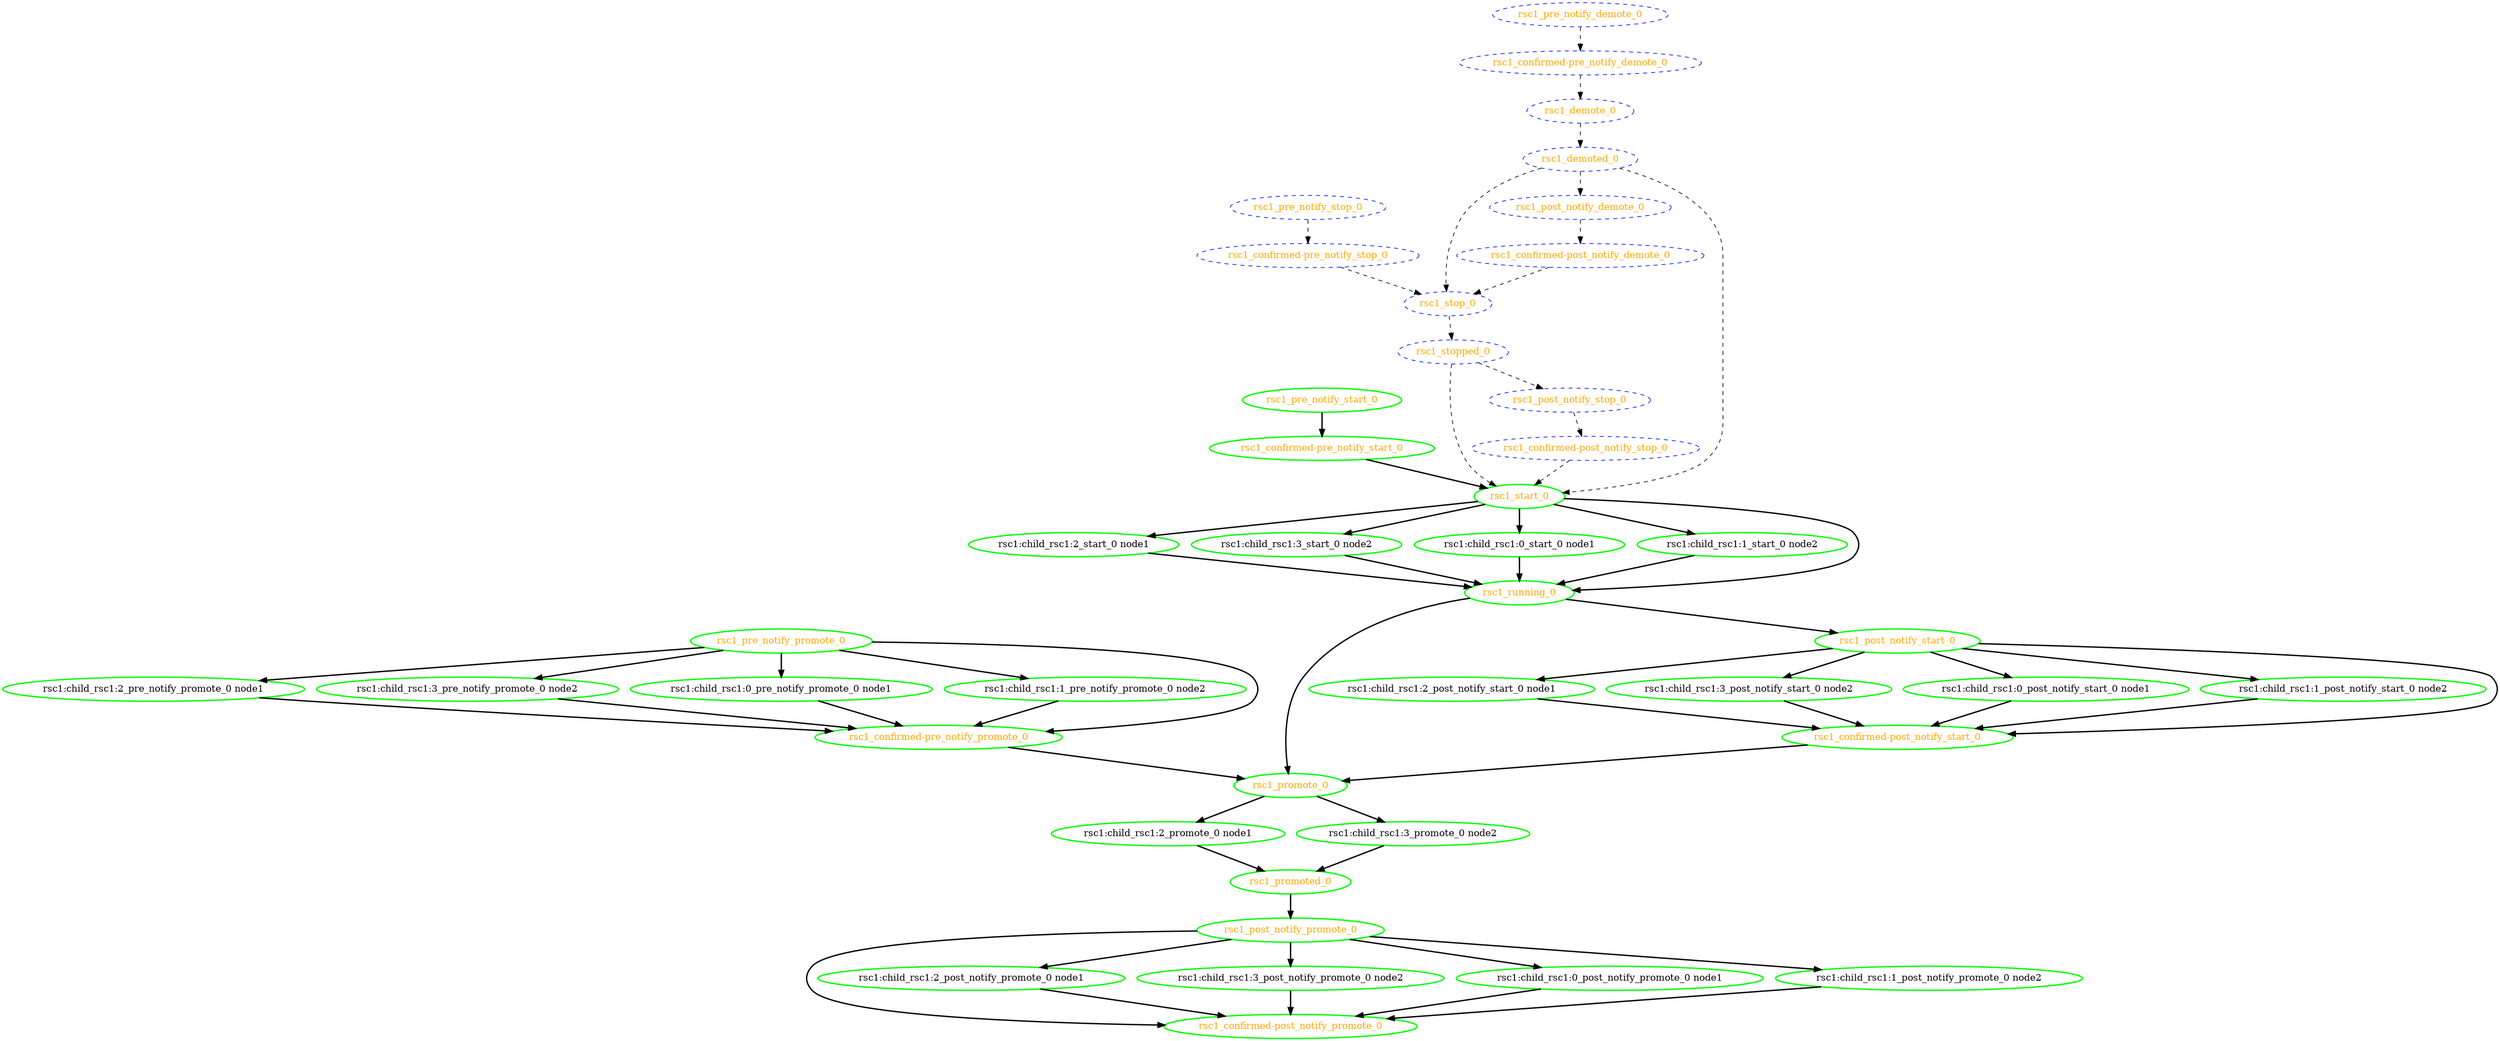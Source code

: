 digraph "g" {
	size = "30,30"
"rsc1:child_rsc1:2_start_0 node1" [ style=bold color="green" fontcolor="black" ]
"rsc1:child_rsc1:2_promote_0 node1" [ style=bold color="green" fontcolor="black" ]
"rsc1:child_rsc1:3_start_0 node2" [ style=bold color="green" fontcolor="black" ]
"rsc1:child_rsc1:3_promote_0 node2" [ style=bold color="green" fontcolor="black" ]
"rsc1:child_rsc1:0_start_0 node1" [ style=bold color="green" fontcolor="black" ]
"rsc1:child_rsc1:1_start_0 node2" [ style=bold color="green" fontcolor="black" ]
"rsc1_start_0" [ style=bold color="green" fontcolor="orange" ]
"rsc1_running_0" [ style=bold color="green" fontcolor="orange" ]
"rsc1_pre_notify_start_0" [ style=bold color="green" fontcolor="orange" ]
"rsc1_confirmed-pre_notify_start_0" [ style=bold color="green" fontcolor="orange" ]
"rsc1_post_notify_start_0" [ style=bold color="green" fontcolor="orange" ]
"rsc1_confirmed-post_notify_start_0" [ style=bold color="green" fontcolor="orange" ]
"rsc1_stop_0" [ style="dashed" color="blue" fontcolor="orange" ]
"rsc1_stopped_0" [ style="dashed" color="blue" fontcolor="orange" ]
"rsc1_pre_notify_stop_0" [ style="dashed" color="blue" fontcolor="orange" ]
"rsc1_confirmed-pre_notify_stop_0" [ style="dashed" color="blue" fontcolor="orange" ]
"rsc1_post_notify_stop_0" [ style="dashed" color="blue" fontcolor="orange" ]
"rsc1_confirmed-post_notify_stop_0" [ style="dashed" color="blue" fontcolor="orange" ]
"rsc1_promote_0" [ style=bold color="green" fontcolor="orange" ]
"rsc1_promoted_0" [ style=bold color="green" fontcolor="orange" ]
"rsc1_pre_notify_promote_0" [ style=bold color="green" fontcolor="orange" ]
"rsc1_confirmed-pre_notify_promote_0" [ style=bold color="green" fontcolor="orange" ]
"rsc1_post_notify_promote_0" [ style=bold color="green" fontcolor="orange" ]
"rsc1_confirmed-post_notify_promote_0" [ style=bold color="green" fontcolor="orange" ]
"rsc1_demote_0" [ style="dashed" color="blue" fontcolor="orange" ]
"rsc1_demoted_0" [ style="dashed" color="blue" fontcolor="orange" ]
"rsc1_pre_notify_demote_0" [ style="dashed" color="blue" fontcolor="orange" ]
"rsc1_confirmed-pre_notify_demote_0" [ style="dashed" color="blue" fontcolor="orange" ]
"rsc1_post_notify_demote_0" [ style="dashed" color="blue" fontcolor="orange" ]
"rsc1_confirmed-post_notify_demote_0" [ style="dashed" color="blue" fontcolor="orange" ]
"rsc1:child_rsc1:2_post_notify_start_0 node1" [ style=bold color="green" fontcolor="black" ]
"rsc1:child_rsc1:2_pre_notify_promote_0 node1" [ style=bold color="green" fontcolor="black" ]
"rsc1:child_rsc1:2_post_notify_promote_0 node1" [ style=bold color="green" fontcolor="black" ]
"rsc1:child_rsc1:3_post_notify_start_0 node2" [ style=bold color="green" fontcolor="black" ]
"rsc1:child_rsc1:3_pre_notify_promote_0 node2" [ style=bold color="green" fontcolor="black" ]
"rsc1:child_rsc1:3_post_notify_promote_0 node2" [ style=bold color="green" fontcolor="black" ]
"rsc1:child_rsc1:0_post_notify_start_0 node1" [ style=bold color="green" fontcolor="black" ]
"rsc1:child_rsc1:0_pre_notify_promote_0 node1" [ style=bold color="green" fontcolor="black" ]
"rsc1:child_rsc1:0_post_notify_promote_0 node1" [ style=bold color="green" fontcolor="black" ]
"rsc1:child_rsc1:1_post_notify_start_0 node2" [ style=bold color="green" fontcolor="black" ]
"rsc1:child_rsc1:1_pre_notify_promote_0 node2" [ style=bold color="green" fontcolor="black" ]
"rsc1:child_rsc1:1_post_notify_promote_0 node2" [ style=bold color="green" fontcolor="black" ]
"rsc1_start_0" -> "rsc1:child_rsc1:2_start_0 node1" [ style = bold]
"rsc1_promote_0" -> "rsc1:child_rsc1:2_promote_0 node1" [ style = bold]
"rsc1_start_0" -> "rsc1:child_rsc1:3_start_0 node2" [ style = bold]
"rsc1_promote_0" -> "rsc1:child_rsc1:3_promote_0 node2" [ style = bold]
"rsc1_start_0" -> "rsc1:child_rsc1:0_start_0 node1" [ style = bold]
"rsc1_start_0" -> "rsc1:child_rsc1:1_start_0 node2" [ style = bold]
"rsc1_confirmed-pre_notify_start_0" -> "rsc1_start_0" [ style = bold]
"rsc1_stopped_0" -> "rsc1_start_0" [ style = dashed]
"rsc1_confirmed-post_notify_stop_0" -> "rsc1_start_0" [ style = dashed]
"rsc1_demoted_0" -> "rsc1_start_0" [ style = dashed]
"rsc1:child_rsc1:2_start_0 node1" -> "rsc1_running_0" [ style = bold]
"rsc1:child_rsc1:3_start_0 node2" -> "rsc1_running_0" [ style = bold]
"rsc1:child_rsc1:0_start_0 node1" -> "rsc1_running_0" [ style = bold]
"rsc1:child_rsc1:1_start_0 node2" -> "rsc1_running_0" [ style = bold]
"rsc1_start_0" -> "rsc1_running_0" [ style = bold]
"rsc1_pre_notify_start_0" -> "rsc1_confirmed-pre_notify_start_0" [ style = bold]
"rsc1_running_0" -> "rsc1_post_notify_start_0" [ style = bold]
"rsc1_post_notify_start_0" -> "rsc1_confirmed-post_notify_start_0" [ style = bold]
"rsc1:child_rsc1:2_post_notify_start_0 node1" -> "rsc1_confirmed-post_notify_start_0" [ style = bold]
"rsc1:child_rsc1:3_post_notify_start_0 node2" -> "rsc1_confirmed-post_notify_start_0" [ style = bold]
"rsc1:child_rsc1:0_post_notify_start_0 node1" -> "rsc1_confirmed-post_notify_start_0" [ style = bold]
"rsc1:child_rsc1:1_post_notify_start_0 node2" -> "rsc1_confirmed-post_notify_start_0" [ style = bold]
"rsc1_confirmed-pre_notify_stop_0" -> "rsc1_stop_0" [ style = dashed]
"rsc1_confirmed-post_notify_demote_0" -> "rsc1_stop_0" [ style = dashed]
"rsc1_demoted_0" -> "rsc1_stop_0" [ style = dashed]
"rsc1_stop_0" -> "rsc1_stopped_0" [ style = dashed]
"rsc1_pre_notify_stop_0" -> "rsc1_confirmed-pre_notify_stop_0" [ style = dashed]
"rsc1_stopped_0" -> "rsc1_post_notify_stop_0" [ style = dashed]
"rsc1_post_notify_stop_0" -> "rsc1_confirmed-post_notify_stop_0" [ style = dashed]
"rsc1_running_0" -> "rsc1_promote_0" [ style = bold]
"rsc1_confirmed-post_notify_start_0" -> "rsc1_promote_0" [ style = bold]
"rsc1_confirmed-pre_notify_promote_0" -> "rsc1_promote_0" [ style = bold]
"rsc1:child_rsc1:2_promote_0 node1" -> "rsc1_promoted_0" [ style = bold]
"rsc1:child_rsc1:3_promote_0 node2" -> "rsc1_promoted_0" [ style = bold]
"rsc1_pre_notify_promote_0" -> "rsc1_confirmed-pre_notify_promote_0" [ style = bold]
"rsc1:child_rsc1:2_pre_notify_promote_0 node1" -> "rsc1_confirmed-pre_notify_promote_0" [ style = bold]
"rsc1:child_rsc1:3_pre_notify_promote_0 node2" -> "rsc1_confirmed-pre_notify_promote_0" [ style = bold]
"rsc1:child_rsc1:0_pre_notify_promote_0 node1" -> "rsc1_confirmed-pre_notify_promote_0" [ style = bold]
"rsc1:child_rsc1:1_pre_notify_promote_0 node2" -> "rsc1_confirmed-pre_notify_promote_0" [ style = bold]
"rsc1_promoted_0" -> "rsc1_post_notify_promote_0" [ style = bold]
"rsc1_post_notify_promote_0" -> "rsc1_confirmed-post_notify_promote_0" [ style = bold]
"rsc1:child_rsc1:2_post_notify_promote_0 node1" -> "rsc1_confirmed-post_notify_promote_0" [ style = bold]
"rsc1:child_rsc1:3_post_notify_promote_0 node2" -> "rsc1_confirmed-post_notify_promote_0" [ style = bold]
"rsc1:child_rsc1:0_post_notify_promote_0 node1" -> "rsc1_confirmed-post_notify_promote_0" [ style = bold]
"rsc1:child_rsc1:1_post_notify_promote_0 node2" -> "rsc1_confirmed-post_notify_promote_0" [ style = bold]
"rsc1_confirmed-pre_notify_demote_0" -> "rsc1_demote_0" [ style = dashed]
"rsc1_demote_0" -> "rsc1_demoted_0" [ style = dashed]
"rsc1_pre_notify_demote_0" -> "rsc1_confirmed-pre_notify_demote_0" [ style = dashed]
"rsc1_demoted_0" -> "rsc1_post_notify_demote_0" [ style = dashed]
"rsc1_post_notify_demote_0" -> "rsc1_confirmed-post_notify_demote_0" [ style = dashed]
"rsc1_post_notify_start_0" -> "rsc1:child_rsc1:2_post_notify_start_0 node1" [ style = bold]
"rsc1_pre_notify_promote_0" -> "rsc1:child_rsc1:2_pre_notify_promote_0 node1" [ style = bold]
"rsc1_post_notify_promote_0" -> "rsc1:child_rsc1:2_post_notify_promote_0 node1" [ style = bold]
"rsc1_post_notify_start_0" -> "rsc1:child_rsc1:3_post_notify_start_0 node2" [ style = bold]
"rsc1_pre_notify_promote_0" -> "rsc1:child_rsc1:3_pre_notify_promote_0 node2" [ style = bold]
"rsc1_post_notify_promote_0" -> "rsc1:child_rsc1:3_post_notify_promote_0 node2" [ style = bold]
"rsc1_post_notify_start_0" -> "rsc1:child_rsc1:0_post_notify_start_0 node1" [ style = bold]
"rsc1_pre_notify_promote_0" -> "rsc1:child_rsc1:0_pre_notify_promote_0 node1" [ style = bold]
"rsc1_post_notify_promote_0" -> "rsc1:child_rsc1:0_post_notify_promote_0 node1" [ style = bold]
"rsc1_post_notify_start_0" -> "rsc1:child_rsc1:1_post_notify_start_0 node2" [ style = bold]
"rsc1_pre_notify_promote_0" -> "rsc1:child_rsc1:1_pre_notify_promote_0 node2" [ style = bold]
"rsc1_post_notify_promote_0" -> "rsc1:child_rsc1:1_post_notify_promote_0 node2" [ style = bold]
}
